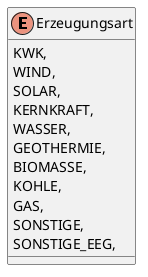 @startuml
enum Erzeugungsart {
    KWK,
    WIND,
    SOLAR,
    KERNKRAFT,
    WASSER,
    GEOTHERMIE,
    BIOMASSE,
    KOHLE,
    GAS,
    SONSTIGE,
    SONSTIGE_EEG,
}
@enduml
